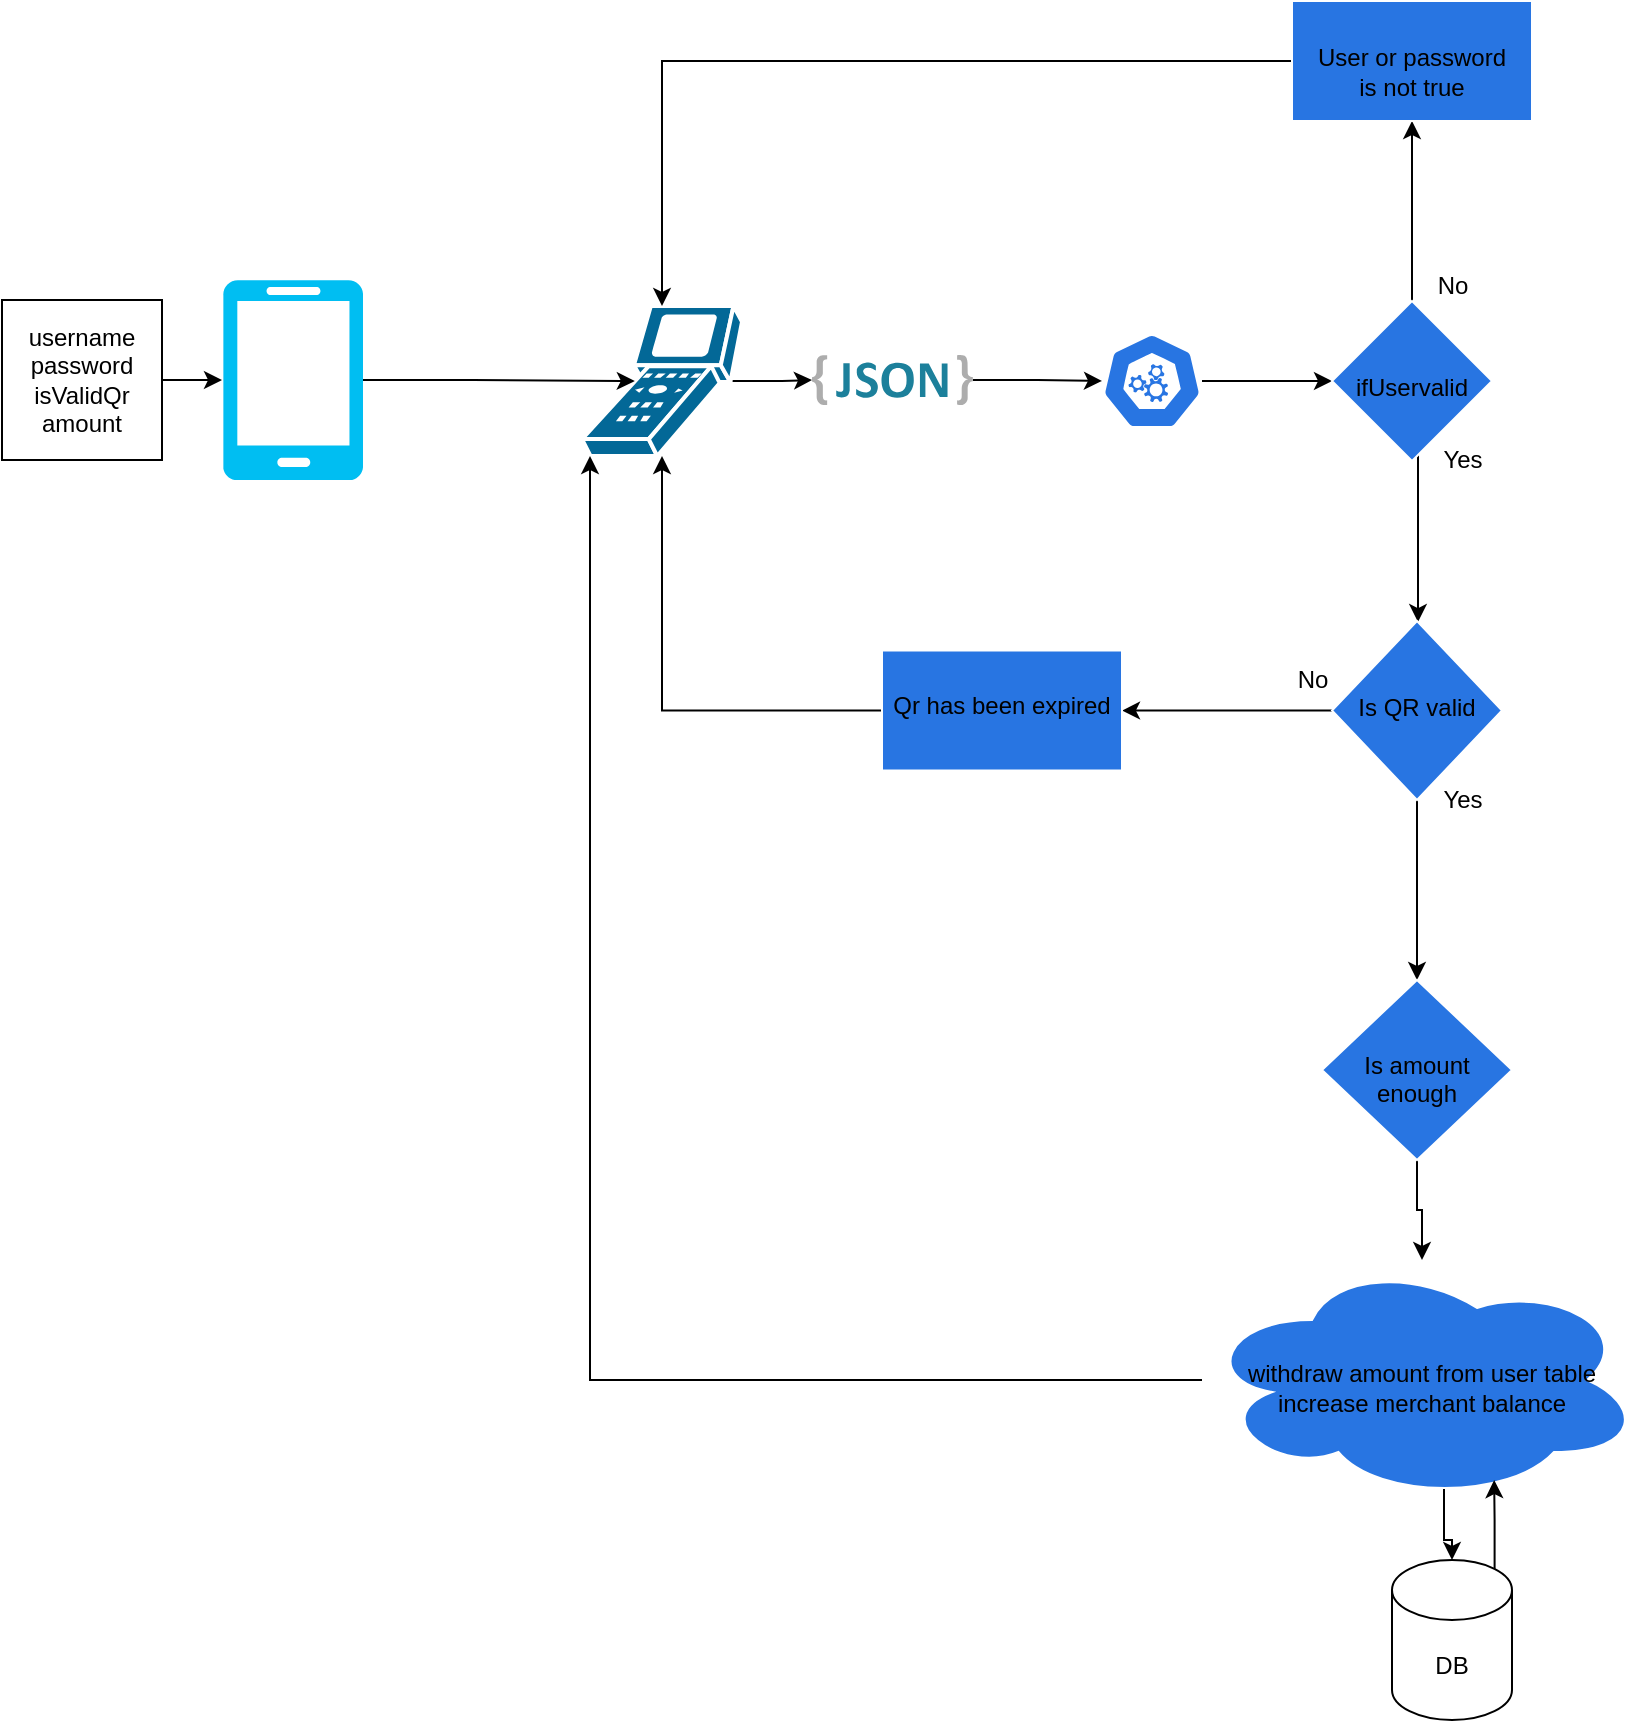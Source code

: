 <mxfile version="24.6.2" type="github">
  <diagram name="Page-1" id="2Kk4TbtQujGMzMxTY5Ah">
    <mxGraphModel dx="1009" dy="550" grid="1" gridSize="10" guides="1" tooltips="1" connect="1" arrows="1" fold="1" page="1" pageScale="1" pageWidth="850" pageHeight="1100" math="0" shadow="0">
      <root>
        <mxCell id="0" />
        <mxCell id="1" parent="0" />
        <mxCell id="G36CuPUE4QlEGweFmb7e-1" value="" style="verticalLabelPosition=bottom;html=1;verticalAlign=top;align=center;strokeColor=none;fillColor=#00BEF2;shape=mxgraph.azure.mobile;pointerEvents=1;" vertex="1" parent="1">
          <mxGeometry x="130.5" y="190" width="70" height="100" as="geometry" />
        </mxCell>
        <mxCell id="G36CuPUE4QlEGweFmb7e-2" value="" style="shape=image;html=1;verticalAlign=top;verticalLabelPosition=bottom;labelBackgroundColor=#000000;imageAspect=0;aspect=fixed;image=https://cdn1.iconfinder.com/data/icons/iconoir-vol-3/24/qr-code-128.png;fillColor=#000000;" vertex="1" parent="1">
          <mxGeometry x="141" y="215.5" width="49" height="49" as="geometry" />
        </mxCell>
        <mxCell id="G36CuPUE4QlEGweFmb7e-3" value="username&lt;div&gt;password&lt;/div&gt;&lt;div&gt;isValidQr&lt;/div&gt;&lt;div&gt;amount&lt;/div&gt;" style="whiteSpace=wrap;html=1;aspect=fixed;" vertex="1" parent="1">
          <mxGeometry x="20" y="200" width="80" height="80" as="geometry" />
        </mxCell>
        <mxCell id="G36CuPUE4QlEGweFmb7e-5" style="edgeStyle=orthogonalEdgeStyle;rounded=0;orthogonalLoop=1;jettySize=auto;html=1;exitX=1;exitY=0.5;exitDx=0;exitDy=0;" edge="1" parent="1" source="G36CuPUE4QlEGweFmb7e-3">
          <mxGeometry relative="1" as="geometry">
            <mxPoint x="130" y="240" as="targetPoint" />
          </mxGeometry>
        </mxCell>
        <mxCell id="G36CuPUE4QlEGweFmb7e-9" style="edgeStyle=orthogonalEdgeStyle;rounded=0;orthogonalLoop=1;jettySize=auto;html=1;exitX=0.93;exitY=0.5;exitDx=0;exitDy=0;exitPerimeter=0;" edge="1" parent="1" source="G36CuPUE4QlEGweFmb7e-6" target="G36CuPUE4QlEGweFmb7e-8">
          <mxGeometry relative="1" as="geometry" />
        </mxCell>
        <mxCell id="G36CuPUE4QlEGweFmb7e-6" value="" style="shape=mxgraph.cisco.computers_and_peripherals.scanner;html=1;pointerEvents=1;dashed=0;fillColor=#036897;strokeColor=#ffffff;strokeWidth=2;verticalLabelPosition=bottom;verticalAlign=top;align=center;outlineConnect=0;" vertex="1" parent="1">
          <mxGeometry x="310" y="203" width="80" height="75" as="geometry" />
        </mxCell>
        <mxCell id="G36CuPUE4QlEGweFmb7e-7" style="edgeStyle=orthogonalEdgeStyle;rounded=0;orthogonalLoop=1;jettySize=auto;html=1;exitX=1;exitY=0.5;exitDx=0;exitDy=0;exitPerimeter=0;entryX=0.33;entryY=0.5;entryDx=0;entryDy=0;entryPerimeter=0;" edge="1" parent="1" source="G36CuPUE4QlEGweFmb7e-1" target="G36CuPUE4QlEGweFmb7e-6">
          <mxGeometry relative="1" as="geometry" />
        </mxCell>
        <mxCell id="G36CuPUE4QlEGweFmb7e-13" style="edgeStyle=orthogonalEdgeStyle;rounded=0;orthogonalLoop=1;jettySize=auto;html=1;" edge="1" parent="1" source="G36CuPUE4QlEGweFmb7e-8" target="G36CuPUE4QlEGweFmb7e-12">
          <mxGeometry relative="1" as="geometry" />
        </mxCell>
        <mxCell id="G36CuPUE4QlEGweFmb7e-8" value="" style="dashed=0;outlineConnect=0;html=1;align=center;labelPosition=center;verticalLabelPosition=bottom;verticalAlign=top;shape=mxgraph.weblogos.json_2" vertex="1" parent="1">
          <mxGeometry x="425" y="227.4" width="80.4" height="25.2" as="geometry" />
        </mxCell>
        <mxCell id="G36CuPUE4QlEGweFmb7e-15" value="" style="edgeStyle=orthogonalEdgeStyle;rounded=0;orthogonalLoop=1;jettySize=auto;html=1;" edge="1" parent="1" source="G36CuPUE4QlEGweFmb7e-12" target="G36CuPUE4QlEGweFmb7e-14">
          <mxGeometry relative="1" as="geometry" />
        </mxCell>
        <mxCell id="G36CuPUE4QlEGweFmb7e-12" value="" style="aspect=fixed;sketch=0;html=1;dashed=0;whitespace=wrap;verticalLabelPosition=bottom;verticalAlign=top;fillColor=#2875E2;strokeColor=#ffffff;points=[[0.005,0.63,0],[0.1,0.2,0],[0.9,0.2,0],[0.5,0,0],[0.995,0.63,0],[0.72,0.99,0],[0.5,1,0],[0.28,0.99,0]];shape=mxgraph.kubernetes.icon2;prIcon=api" vertex="1" parent="1">
          <mxGeometry x="570" y="216.5" width="50" height="48" as="geometry" />
        </mxCell>
        <mxCell id="G36CuPUE4QlEGweFmb7e-24" value="" style="edgeStyle=orthogonalEdgeStyle;rounded=0;orthogonalLoop=1;jettySize=auto;html=1;" edge="1" parent="1" source="G36CuPUE4QlEGweFmb7e-14" target="G36CuPUE4QlEGweFmb7e-23">
          <mxGeometry relative="1" as="geometry">
            <Array as="points">
              <mxPoint x="728" y="300" />
              <mxPoint x="728" y="300" />
            </Array>
          </mxGeometry>
        </mxCell>
        <mxCell id="G36CuPUE4QlEGweFmb7e-32" value="" style="edgeStyle=orthogonalEdgeStyle;rounded=0;orthogonalLoop=1;jettySize=auto;html=1;" edge="1" parent="1" source="G36CuPUE4QlEGweFmb7e-14" target="G36CuPUE4QlEGweFmb7e-31">
          <mxGeometry relative="1" as="geometry" />
        </mxCell>
        <mxCell id="G36CuPUE4QlEGweFmb7e-14" value="&lt;div&gt;&lt;br&gt;&lt;/div&gt;&lt;div&gt;&lt;br&gt;&lt;/div&gt;&lt;div&gt;ifUservalid&lt;/div&gt;" style="rhombus;whiteSpace=wrap;html=1;verticalAlign=top;fillColor=#2875E2;strokeColor=#ffffff;sketch=0;dashed=0;" vertex="1" parent="1">
          <mxGeometry x="685" y="200.5" width="80" height="80" as="geometry" />
        </mxCell>
        <mxCell id="G36CuPUE4QlEGweFmb7e-26" value="" style="edgeStyle=orthogonalEdgeStyle;rounded=0;orthogonalLoop=1;jettySize=auto;html=1;" edge="1" parent="1" source="G36CuPUE4QlEGweFmb7e-23" target="G36CuPUE4QlEGweFmb7e-25">
          <mxGeometry relative="1" as="geometry" />
        </mxCell>
        <mxCell id="G36CuPUE4QlEGweFmb7e-29" value="" style="edgeStyle=orthogonalEdgeStyle;rounded=0;orthogonalLoop=1;jettySize=auto;html=1;" edge="1" parent="1" source="G36CuPUE4QlEGweFmb7e-23" target="G36CuPUE4QlEGweFmb7e-28">
          <mxGeometry relative="1" as="geometry" />
        </mxCell>
        <mxCell id="G36CuPUE4QlEGweFmb7e-23" value="&lt;div&gt;&lt;br&gt;&lt;/div&gt;&lt;div&gt;&lt;br&gt;&lt;/div&gt;&lt;div&gt;Is QR valid&lt;/div&gt;" style="rhombus;whiteSpace=wrap;html=1;verticalAlign=top;fillColor=#2875E2;strokeColor=#ffffff;sketch=0;dashed=0;" vertex="1" parent="1">
          <mxGeometry x="685" y="360.5" width="85" height="89.5" as="geometry" />
        </mxCell>
        <mxCell id="G36CuPUE4QlEGweFmb7e-59" value="" style="edgeStyle=orthogonalEdgeStyle;rounded=0;orthogonalLoop=1;jettySize=auto;html=1;" edge="1" parent="1" source="G36CuPUE4QlEGweFmb7e-25" target="G36CuPUE4QlEGweFmb7e-57">
          <mxGeometry relative="1" as="geometry" />
        </mxCell>
        <mxCell id="G36CuPUE4QlEGweFmb7e-25" value="&lt;div&gt;&lt;br&gt;&lt;/div&gt;&lt;div&gt;&lt;br&gt;&lt;/div&gt;&lt;div&gt;Is amount enough&lt;/div&gt;" style="rhombus;whiteSpace=wrap;html=1;verticalAlign=top;fillColor=#2875E2;strokeColor=#ffffff;sketch=0;dashed=0;" vertex="1" parent="1">
          <mxGeometry x="680" y="540" width="95" height="90" as="geometry" />
        </mxCell>
        <mxCell id="G36CuPUE4QlEGweFmb7e-30" style="edgeStyle=orthogonalEdgeStyle;rounded=0;orthogonalLoop=1;jettySize=auto;html=1;" edge="1" parent="1" source="G36CuPUE4QlEGweFmb7e-28" target="G36CuPUE4QlEGweFmb7e-6">
          <mxGeometry relative="1" as="geometry" />
        </mxCell>
        <mxCell id="G36CuPUE4QlEGweFmb7e-28" value="&lt;div&gt;&lt;br&gt;&lt;/div&gt;&lt;div&gt;Qr has been expired&lt;/div&gt;" style="whiteSpace=wrap;html=1;verticalAlign=top;fillColor=#2875E2;strokeColor=#ffffff;sketch=0;dashed=0;" vertex="1" parent="1">
          <mxGeometry x="460" y="375.25" width="120" height="60" as="geometry" />
        </mxCell>
        <mxCell id="G36CuPUE4QlEGweFmb7e-33" style="edgeStyle=orthogonalEdgeStyle;rounded=0;orthogonalLoop=1;jettySize=auto;html=1;" edge="1" parent="1" source="G36CuPUE4QlEGweFmb7e-31" target="G36CuPUE4QlEGweFmb7e-6">
          <mxGeometry relative="1" as="geometry">
            <mxPoint x="370" y="190" as="targetPoint" />
          </mxGeometry>
        </mxCell>
        <mxCell id="G36CuPUE4QlEGweFmb7e-31" value="&lt;div&gt;&lt;br&gt;&lt;/div&gt;&lt;div&gt;User or password&lt;/div&gt;&lt;div&gt;is not true&lt;/div&gt;" style="whiteSpace=wrap;html=1;verticalAlign=top;fillColor=#2875E2;strokeColor=#ffffff;sketch=0;dashed=0;" vertex="1" parent="1">
          <mxGeometry x="665" y="50.5" width="120" height="60" as="geometry" />
        </mxCell>
        <mxCell id="G36CuPUE4QlEGweFmb7e-34" value="Yes" style="text;html=1;align=center;verticalAlign=middle;resizable=0;points=[];autosize=1;strokeColor=none;fillColor=none;" vertex="1" parent="1">
          <mxGeometry x="730" y="264.5" width="40" height="30" as="geometry" />
        </mxCell>
        <mxCell id="G36CuPUE4QlEGweFmb7e-35" value="Yes" style="text;html=1;align=center;verticalAlign=middle;resizable=0;points=[];autosize=1;strokeColor=none;fillColor=none;" vertex="1" parent="1">
          <mxGeometry x="730" y="435.25" width="40" height="30" as="geometry" />
        </mxCell>
        <mxCell id="G36CuPUE4QlEGweFmb7e-36" value="No" style="text;html=1;align=center;verticalAlign=middle;resizable=0;points=[];autosize=1;strokeColor=none;fillColor=none;" vertex="1" parent="1">
          <mxGeometry x="655" y="375.25" width="40" height="30" as="geometry" />
        </mxCell>
        <mxCell id="G36CuPUE4QlEGweFmb7e-37" value="No" style="text;html=1;align=center;verticalAlign=middle;resizable=0;points=[];autosize=1;strokeColor=none;fillColor=none;" vertex="1" parent="1">
          <mxGeometry x="725" y="178" width="40" height="30" as="geometry" />
        </mxCell>
        <mxCell id="G36CuPUE4QlEGweFmb7e-61" style="edgeStyle=orthogonalEdgeStyle;rounded=0;orthogonalLoop=1;jettySize=auto;html=1;exitX=0.55;exitY=0.95;exitDx=0;exitDy=0;exitPerimeter=0;" edge="1" parent="1" source="G36CuPUE4QlEGweFmb7e-57" target="G36CuPUE4QlEGweFmb7e-60">
          <mxGeometry relative="1" as="geometry" />
        </mxCell>
        <mxCell id="G36CuPUE4QlEGweFmb7e-57" value="&lt;div&gt;&lt;br&gt;&lt;/div&gt;&lt;div&gt;&lt;br&gt;&lt;/div&gt;&lt;div&gt;&lt;br&gt;&lt;/div&gt;&lt;div&gt;withdraw amount from user table increase merchant balance&lt;br&gt;&lt;/div&gt;" style="ellipse;shape=cloud;whiteSpace=wrap;html=1;verticalAlign=top;fillColor=#2875E2;strokeColor=#ffffff;sketch=0;dashed=0;" vertex="1" parent="1">
          <mxGeometry x="620" y="680" width="220" height="120" as="geometry" />
        </mxCell>
        <mxCell id="G36CuPUE4QlEGweFmb7e-60" value="DB" style="shape=cylinder3;whiteSpace=wrap;html=1;boundedLbl=1;backgroundOutline=1;size=15;" vertex="1" parent="1">
          <mxGeometry x="715" y="830" width="60" height="80" as="geometry" />
        </mxCell>
        <mxCell id="G36CuPUE4QlEGweFmb7e-63" style="edgeStyle=orthogonalEdgeStyle;rounded=0;orthogonalLoop=1;jettySize=auto;html=1;exitX=0.855;exitY=0;exitDx=0;exitDy=4.35;exitPerimeter=0;entryX=0.664;entryY=0.917;entryDx=0;entryDy=0;entryPerimeter=0;" edge="1" parent="1" source="G36CuPUE4QlEGweFmb7e-60" target="G36CuPUE4QlEGweFmb7e-57">
          <mxGeometry relative="1" as="geometry" />
        </mxCell>
        <mxCell id="G36CuPUE4QlEGweFmb7e-64" style="edgeStyle=orthogonalEdgeStyle;rounded=0;orthogonalLoop=1;jettySize=auto;html=1;entryX=0.05;entryY=1;entryDx=0;entryDy=0;entryPerimeter=0;" edge="1" parent="1" source="G36CuPUE4QlEGweFmb7e-57" target="G36CuPUE4QlEGweFmb7e-6">
          <mxGeometry relative="1" as="geometry" />
        </mxCell>
      </root>
    </mxGraphModel>
  </diagram>
</mxfile>
